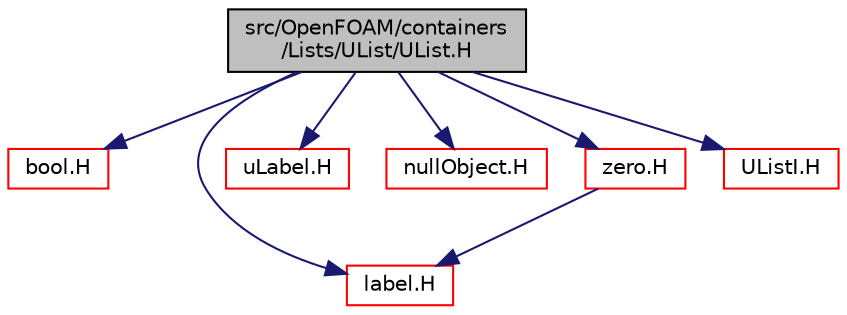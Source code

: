 digraph "src/OpenFOAM/containers/Lists/UList/UList.H"
{
  bgcolor="transparent";
  edge [fontname="Helvetica",fontsize="10",labelfontname="Helvetica",labelfontsize="10"];
  node [fontname="Helvetica",fontsize="10",shape=record];
  Node1 [label="src/OpenFOAM/containers\l/Lists/UList/UList.H",height=0.2,width=0.4,color="black", fillcolor="grey75", style="filled", fontcolor="black"];
  Node1 -> Node2 [color="midnightblue",fontsize="10",style="solid",fontname="Helvetica"];
  Node2 [label="bool.H",height=0.2,width=0.4,color="red",URL="$a08998.html",tooltip="System bool. "];
  Node1 -> Node3 [color="midnightblue",fontsize="10",style="solid",fontname="Helvetica"];
  Node3 [label="label.H",height=0.2,width=0.4,color="red",URL="$a09075.html"];
  Node1 -> Node4 [color="midnightblue",fontsize="10",style="solid",fontname="Helvetica"];
  Node4 [label="uLabel.H",height=0.2,width=0.4,color="red",URL="$a09091.html"];
  Node1 -> Node5 [color="midnightblue",fontsize="10",style="solid",fontname="Helvetica"];
  Node5 [label="nullObject.H",height=0.2,width=0.4,color="red",URL="$a09097.html"];
  Node1 -> Node6 [color="midnightblue",fontsize="10",style="solid",fontname="Helvetica"];
  Node6 [label="zero.H",height=0.2,width=0.4,color="red",URL="$a09273.html"];
  Node6 -> Node3 [color="midnightblue",fontsize="10",style="solid",fontname="Helvetica"];
  Node1 -> Node7 [color="midnightblue",fontsize="10",style="solid",fontname="Helvetica"];
  Node7 [label="UListI.H",height=0.2,width=0.4,color="red",URL="$a07851.html"];
}
